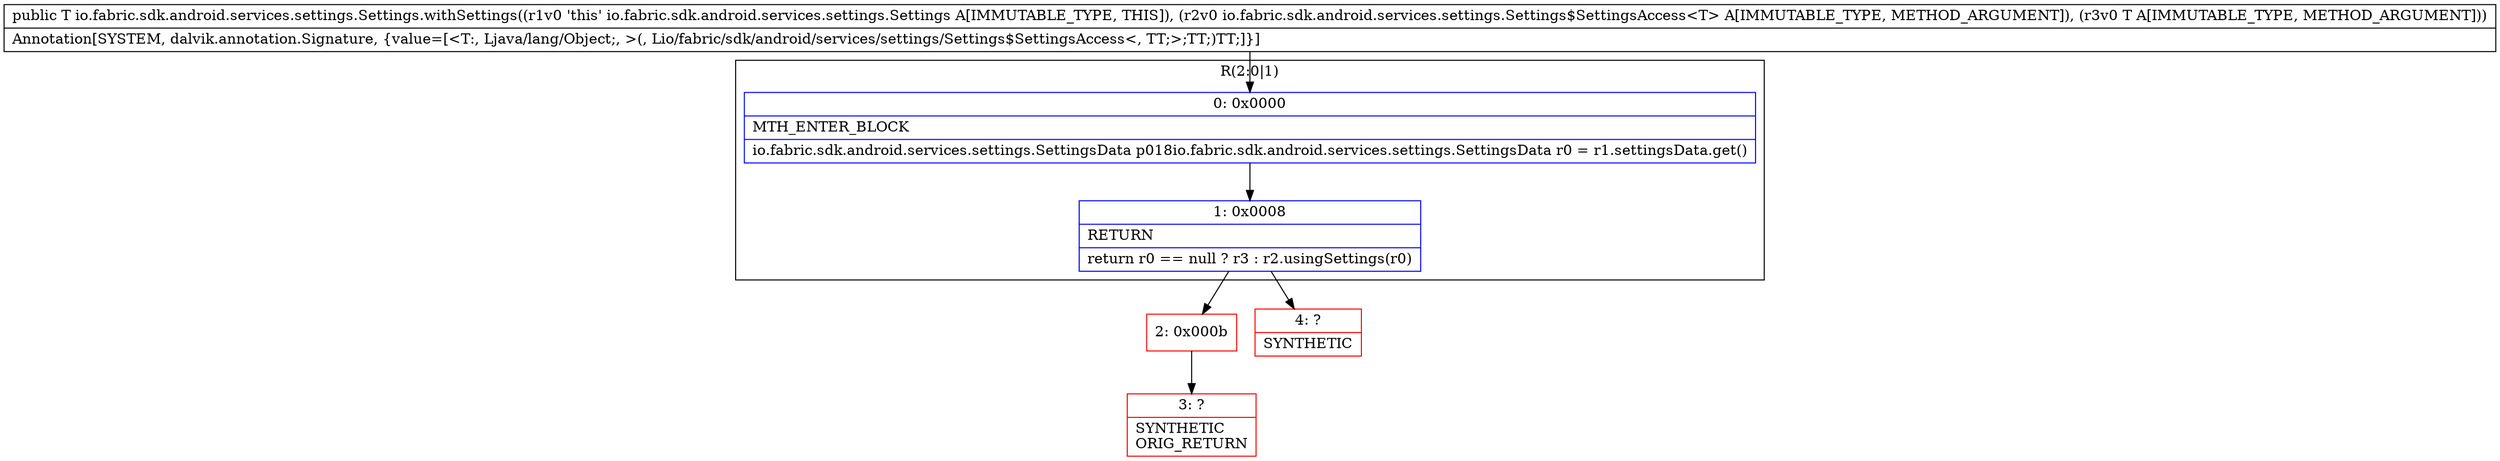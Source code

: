 digraph "CFG forio.fabric.sdk.android.services.settings.Settings.withSettings(Lio\/fabric\/sdk\/android\/services\/settings\/Settings$SettingsAccess;Ljava\/lang\/Object;)Ljava\/lang\/Object;" {
subgraph cluster_Region_471162926 {
label = "R(2:0|1)";
node [shape=record,color=blue];
Node_0 [shape=record,label="{0\:\ 0x0000|MTH_ENTER_BLOCK\l|io.fabric.sdk.android.services.settings.SettingsData p018io.fabric.sdk.android.services.settings.SettingsData r0 = r1.settingsData.get()\l}"];
Node_1 [shape=record,label="{1\:\ 0x0008|RETURN\l|return r0 == null ? r3 : r2.usingSettings(r0)\l}"];
}
Node_2 [shape=record,color=red,label="{2\:\ 0x000b}"];
Node_3 [shape=record,color=red,label="{3\:\ ?|SYNTHETIC\lORIG_RETURN\l}"];
Node_4 [shape=record,color=red,label="{4\:\ ?|SYNTHETIC\l}"];
MethodNode[shape=record,label="{public T io.fabric.sdk.android.services.settings.Settings.withSettings((r1v0 'this' io.fabric.sdk.android.services.settings.Settings A[IMMUTABLE_TYPE, THIS]), (r2v0 io.fabric.sdk.android.services.settings.Settings$SettingsAccess\<T\> A[IMMUTABLE_TYPE, METHOD_ARGUMENT]), (r3v0 T A[IMMUTABLE_TYPE, METHOD_ARGUMENT]))  | Annotation[SYSTEM, dalvik.annotation.Signature, \{value=[\<T:, Ljava\/lang\/Object;, \>(, Lio\/fabric\/sdk\/android\/services\/settings\/Settings$SettingsAccess\<, TT;\>;TT;)TT;]\}]\l}"];
MethodNode -> Node_0;
Node_0 -> Node_1;
Node_1 -> Node_2;
Node_1 -> Node_4;
Node_2 -> Node_3;
}

